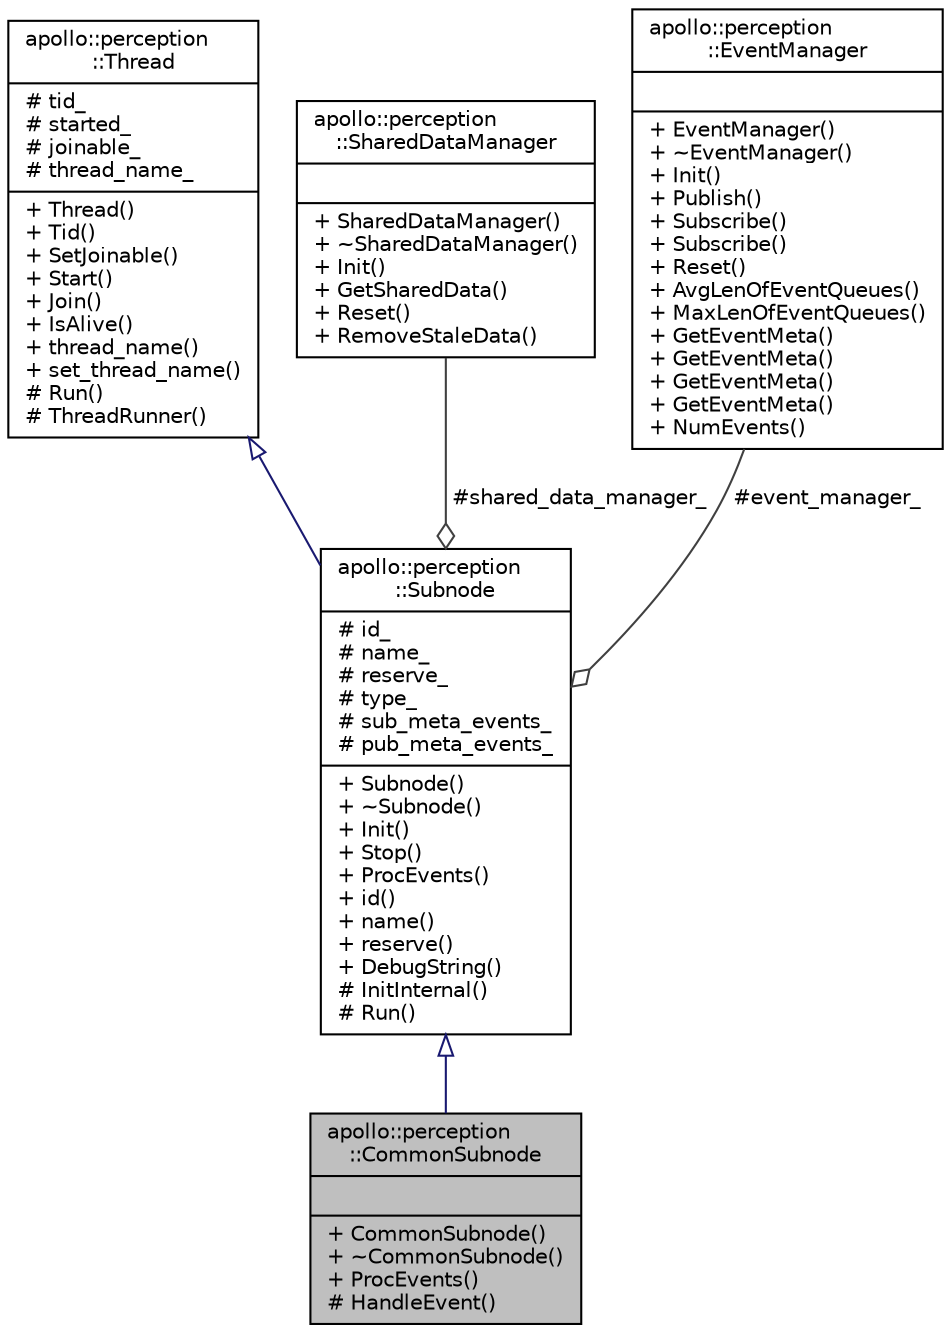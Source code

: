 digraph "apollo::perception::CommonSubnode"
{
  edge [fontname="Helvetica",fontsize="10",labelfontname="Helvetica",labelfontsize="10"];
  node [fontname="Helvetica",fontsize="10",shape=record];
  Node1 [label="{apollo::perception\l::CommonSubnode\n||+ CommonSubnode()\l+ ~CommonSubnode()\l+ ProcEvents()\l# HandleEvent()\l}",height=0.2,width=0.4,color="black", fillcolor="grey75", style="filled" fontcolor="black"];
  Node2 -> Node1 [dir="back",color="midnightblue",fontsize="10",style="solid",arrowtail="onormal",fontname="Helvetica"];
  Node2 [label="{apollo::perception\l::Subnode\n|# id_\l# name_\l# reserve_\l# type_\l# sub_meta_events_\l# pub_meta_events_\l|+ Subnode()\l+ ~Subnode()\l+ Init()\l+ Stop()\l+ ProcEvents()\l+ id()\l+ name()\l+ reserve()\l+ DebugString()\l# InitInternal()\l# Run()\l}",height=0.2,width=0.4,color="black", fillcolor="white", style="filled",URL="$classapollo_1_1perception_1_1Subnode.html"];
  Node3 -> Node2 [dir="back",color="midnightblue",fontsize="10",style="solid",arrowtail="onormal",fontname="Helvetica"];
  Node3 [label="{apollo::perception\l::Thread\n|# tid_\l# started_\l# joinable_\l# thread_name_\l|+ Thread()\l+ Tid()\l+ SetJoinable()\l+ Start()\l+ Join()\l+ IsAlive()\l+ thread_name()\l+ set_thread_name()\l# Run()\l# ThreadRunner()\l}",height=0.2,width=0.4,color="black", fillcolor="white", style="filled",URL="$classapollo_1_1perception_1_1Thread.html"];
  Node4 -> Node2 [color="grey25",fontsize="10",style="solid",label=" #shared_data_manager_" ,arrowhead="odiamond",fontname="Helvetica"];
  Node4 [label="{apollo::perception\l::SharedDataManager\n||+ SharedDataManager()\l+ ~SharedDataManager()\l+ Init()\l+ GetSharedData()\l+ Reset()\l+ RemoveStaleData()\l}",height=0.2,width=0.4,color="black", fillcolor="white", style="filled",URL="$classapollo_1_1perception_1_1SharedDataManager.html"];
  Node5 -> Node2 [color="grey25",fontsize="10",style="solid",label=" #event_manager_" ,arrowhead="odiamond",fontname="Helvetica"];
  Node5 [label="{apollo::perception\l::EventManager\n||+ EventManager()\l+ ~EventManager()\l+ Init()\l+ Publish()\l+ Subscribe()\l+ Subscribe()\l+ Reset()\l+ AvgLenOfEventQueues()\l+ MaxLenOfEventQueues()\l+ GetEventMeta()\l+ GetEventMeta()\l+ GetEventMeta()\l+ GetEventMeta()\l+ NumEvents()\l}",height=0.2,width=0.4,color="black", fillcolor="white", style="filled",URL="$classapollo_1_1perception_1_1EventManager.html"];
}
